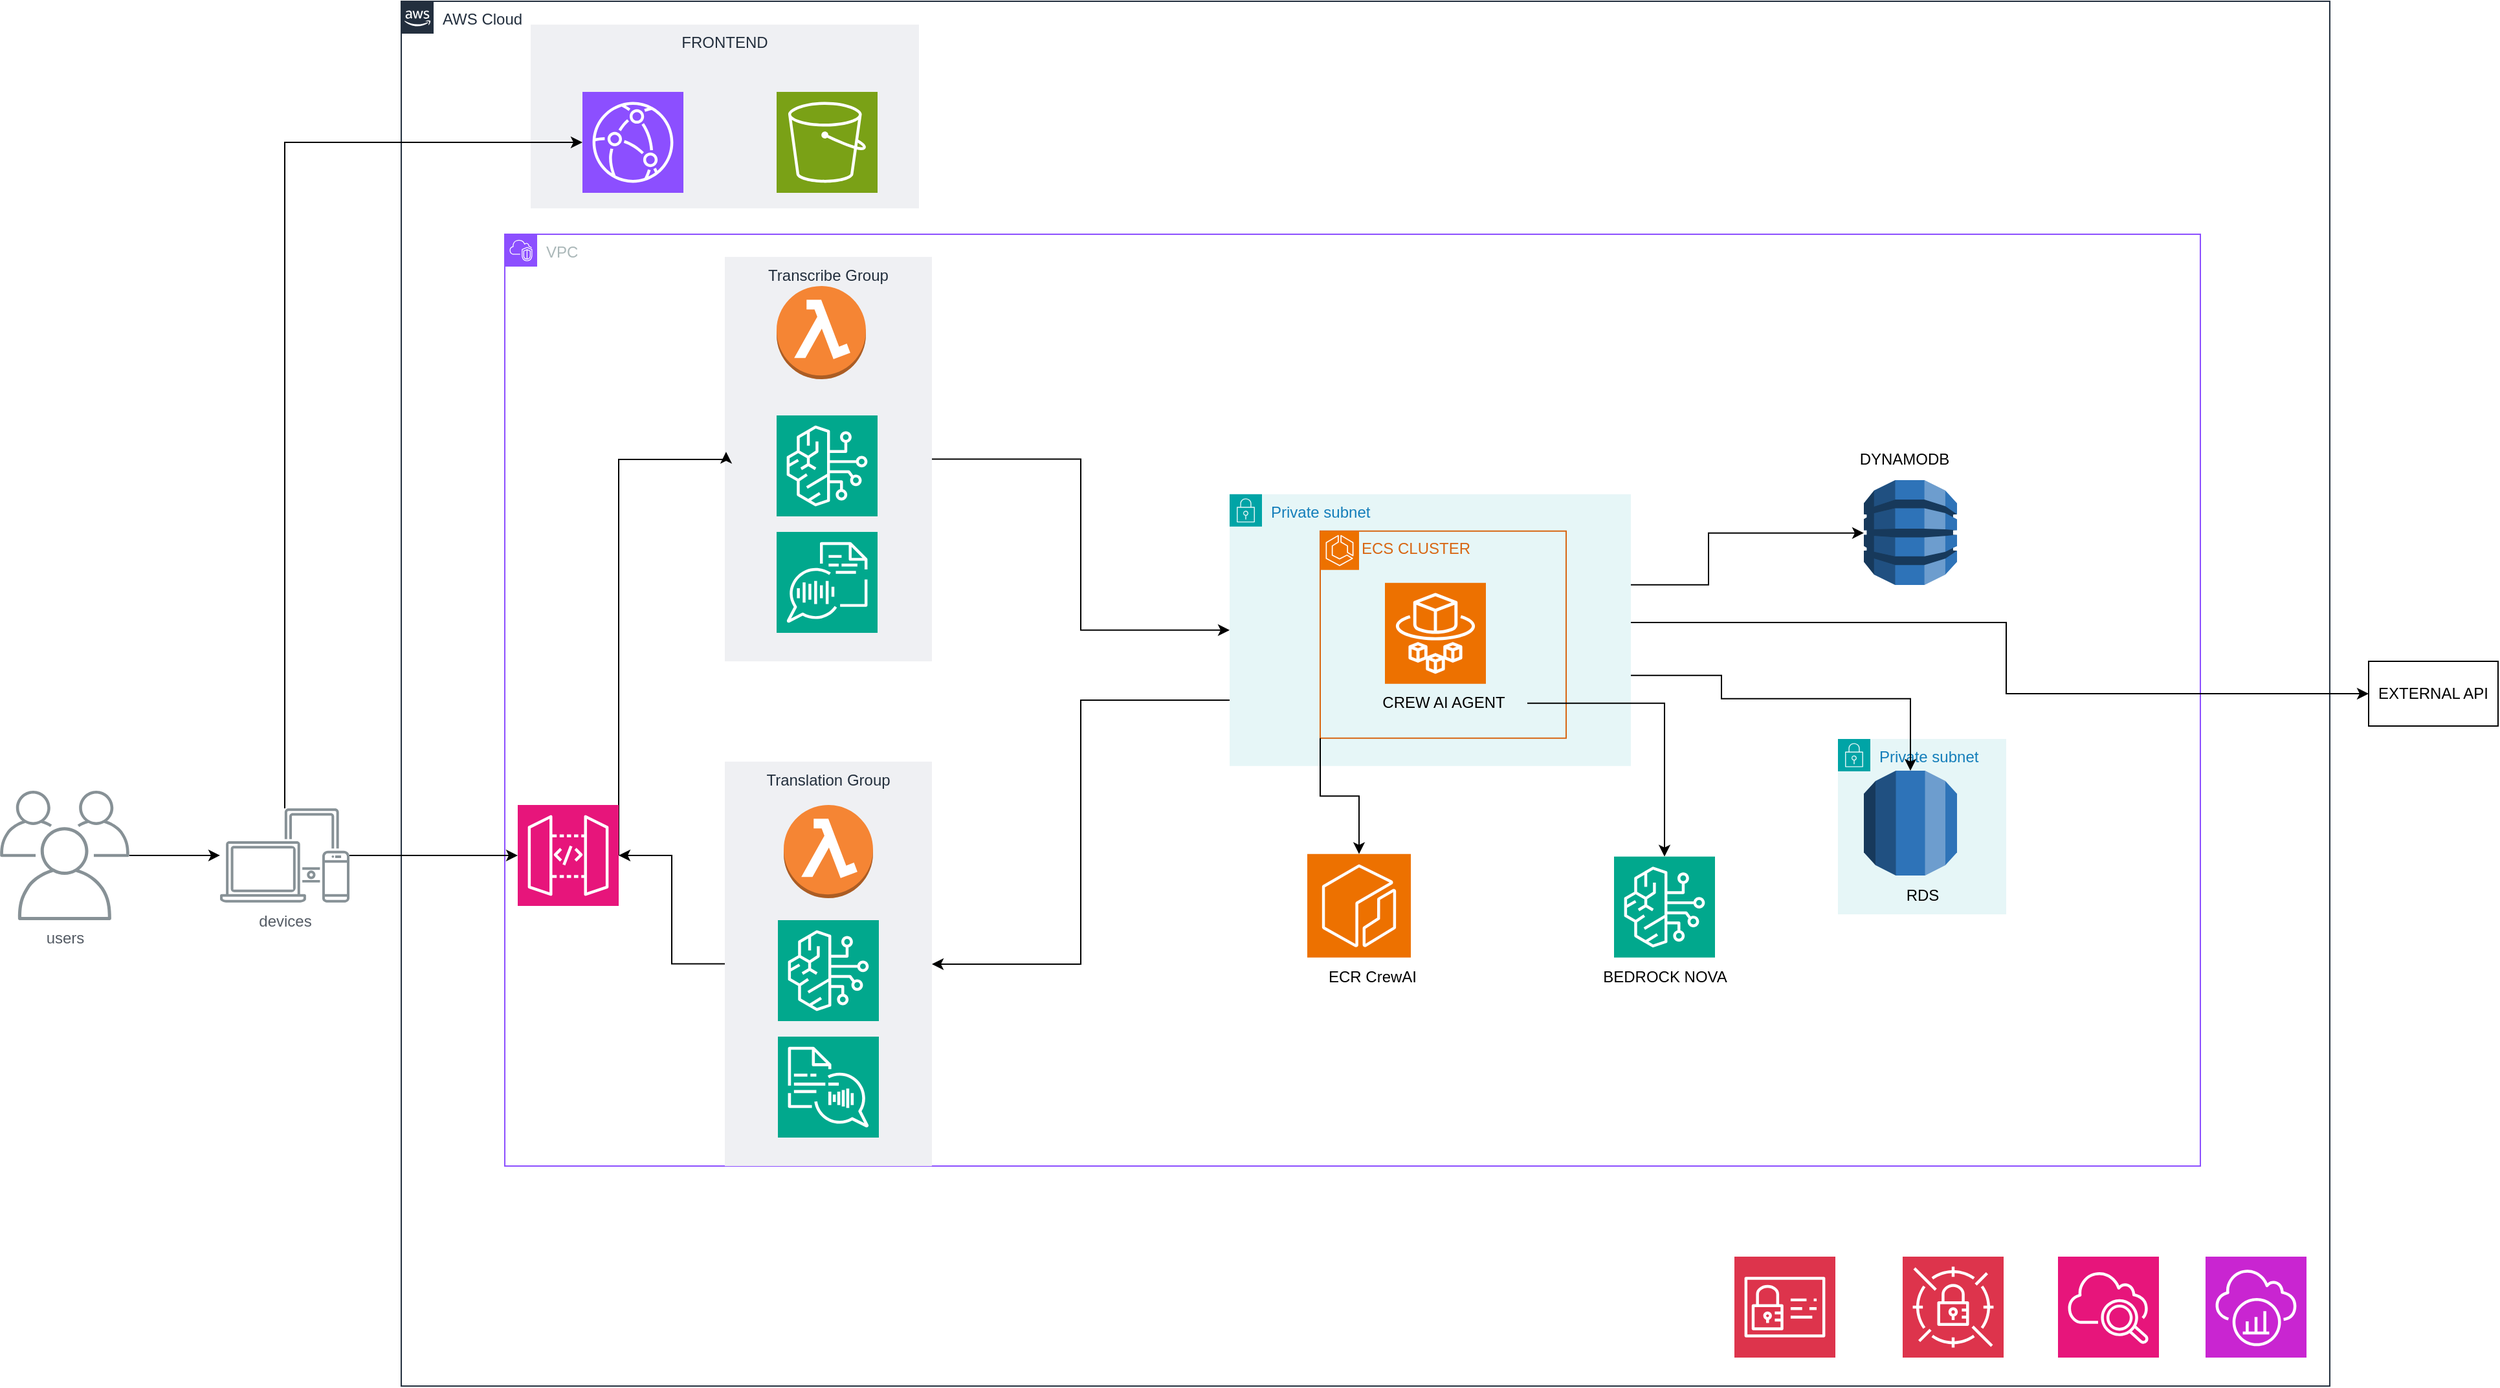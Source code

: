 <mxfile version="27.0.5">
  <diagram name="Página-1" id="4EkozkgEtxxzj5Qhaqsl">
    <mxGraphModel dx="2325" dy="831" grid="1" gridSize="10" guides="1" tooltips="1" connect="1" arrows="1" fold="1" page="1" pageScale="1" pageWidth="827" pageHeight="1169" math="0" shadow="0">
      <root>
        <mxCell id="0" />
        <mxCell id="1" parent="0" />
        <mxCell id="OFhxYfGw3C2y7uMmttlE-1" value="AWS Cloud" style="points=[[0,0],[0.25,0],[0.5,0],[0.75,0],[1,0],[1,0.25],[1,0.5],[1,0.75],[1,1],[0.75,1],[0.5,1],[0.25,1],[0,1],[0,0.75],[0,0.5],[0,0.25]];outlineConnect=0;gradientColor=none;html=1;whiteSpace=wrap;fontSize=12;fontStyle=0;container=1;pointerEvents=0;collapsible=0;recursiveResize=0;shape=mxgraph.aws4.group;grIcon=mxgraph.aws4.group_aws_cloud_alt;strokeColor=#232F3E;fillColor=none;verticalAlign=top;align=left;spacingLeft=30;fontColor=#232F3E;dashed=0;" vertex="1" parent="1">
          <mxGeometry x="320" y="70" width="1490" height="1070" as="geometry" />
        </mxCell>
        <mxCell id="OFhxYfGw3C2y7uMmttlE-23" value="VPC" style="points=[[0,0],[0.25,0],[0.5,0],[0.75,0],[1,0],[1,0.25],[1,0.5],[1,0.75],[1,1],[0.75,1],[0.5,1],[0.25,1],[0,1],[0,0.75],[0,0.5],[0,0.25]];outlineConnect=0;gradientColor=none;html=1;whiteSpace=wrap;fontSize=12;fontStyle=0;container=1;pointerEvents=0;collapsible=0;recursiveResize=0;shape=mxgraph.aws4.group;grIcon=mxgraph.aws4.group_vpc2;strokeColor=#8C4FFF;fillColor=none;verticalAlign=top;align=left;spacingLeft=30;fontColor=#AAB7B8;dashed=0;" vertex="1" parent="OFhxYfGw3C2y7uMmttlE-1">
          <mxGeometry x="80" y="180" width="1310" height="720" as="geometry" />
        </mxCell>
        <mxCell id="OFhxYfGw3C2y7uMmttlE-59" value="Private subnet" style="points=[[0,0],[0.25,0],[0.5,0],[0.75,0],[1,0],[1,0.25],[1,0.5],[1,0.75],[1,1],[0.75,1],[0.5,1],[0.25,1],[0,1],[0,0.75],[0,0.5],[0,0.25]];outlineConnect=0;gradientColor=none;html=1;whiteSpace=wrap;fontSize=12;fontStyle=0;container=1;pointerEvents=0;collapsible=0;recursiveResize=0;shape=mxgraph.aws4.group;grIcon=mxgraph.aws4.group_security_group;grStroke=0;strokeColor=#00A4A6;fillColor=#E6F6F7;verticalAlign=top;align=left;spacingLeft=30;fontColor=#147EBA;dashed=0;" vertex="1" parent="OFhxYfGw3C2y7uMmttlE-23">
          <mxGeometry x="1030" y="390" width="130" height="135.5" as="geometry" />
        </mxCell>
        <mxCell id="OFhxYfGw3C2y7uMmttlE-61" value="RDS" style="text;html=1;align=center;verticalAlign=middle;resizable=0;points=[];autosize=1;strokeColor=none;fillColor=none;" vertex="1" parent="OFhxYfGw3C2y7uMmttlE-59">
          <mxGeometry x="40" y="105.5" width="50" height="30" as="geometry" />
        </mxCell>
        <mxCell id="OFhxYfGw3C2y7uMmttlE-65" style="edgeStyle=orthogonalEdgeStyle;rounded=0;orthogonalLoop=1;jettySize=auto;html=1;" edge="1" parent="OFhxYfGw3C2y7uMmttlE-23" source="OFhxYfGw3C2y7uMmttlE-44" target="OFhxYfGw3C2y7uMmttlE-48">
          <mxGeometry relative="1" as="geometry" />
        </mxCell>
        <mxCell id="OFhxYfGw3C2y7uMmttlE-44" value="Transcribe Group" style="fillColor=#EFF0F3;strokeColor=none;dashed=0;verticalAlign=top;fontStyle=0;fontColor=#232F3D;whiteSpace=wrap;html=1;" vertex="1" parent="OFhxYfGw3C2y7uMmttlE-23">
          <mxGeometry x="170" y="17.5" width="160" height="312.5" as="geometry" />
        </mxCell>
        <mxCell id="OFhxYfGw3C2y7uMmttlE-63" style="edgeStyle=orthogonalEdgeStyle;rounded=0;orthogonalLoop=1;jettySize=auto;html=1;exitX=1;exitY=0.5;exitDx=0;exitDy=0;exitPerimeter=0;entryX=0.006;entryY=0.482;entryDx=0;entryDy=0;entryPerimeter=0;" edge="1" parent="OFhxYfGw3C2y7uMmttlE-23" source="OFhxYfGw3C2y7uMmttlE-28" target="OFhxYfGw3C2y7uMmttlE-44">
          <mxGeometry relative="1" as="geometry">
            <Array as="points">
              <mxPoint x="88" y="174" />
              <mxPoint x="171" y="174" />
            </Array>
          </mxGeometry>
        </mxCell>
        <mxCell id="OFhxYfGw3C2y7uMmttlE-28" value="" style="sketch=0;points=[[0,0,0],[0.25,0,0],[0.5,0,0],[0.75,0,0],[1,0,0],[0,1,0],[0.25,1,0],[0.5,1,0],[0.75,1,0],[1,1,0],[0,0.25,0],[0,0.5,0],[0,0.75,0],[1,0.25,0],[1,0.5,0],[1,0.75,0]];outlineConnect=0;fontColor=#232F3E;fillColor=#E7157B;strokeColor=#ffffff;dashed=0;verticalLabelPosition=bottom;verticalAlign=top;align=center;html=1;fontSize=12;fontStyle=0;aspect=fixed;shape=mxgraph.aws4.resourceIcon;resIcon=mxgraph.aws4.api_gateway;" vertex="1" parent="OFhxYfGw3C2y7uMmttlE-23">
          <mxGeometry x="10" y="441" width="78" height="78" as="geometry" />
        </mxCell>
        <mxCell id="OFhxYfGw3C2y7uMmttlE-29" value="" style="outlineConnect=0;dashed=0;verticalLabelPosition=bottom;verticalAlign=top;align=center;html=1;shape=mxgraph.aws3.lambda_function;fillColor=#F58534;gradientColor=none;" vertex="1" parent="OFhxYfGw3C2y7uMmttlE-23">
          <mxGeometry x="210" y="40" width="69" height="72" as="geometry" />
        </mxCell>
        <mxCell id="OFhxYfGw3C2y7uMmttlE-32" value="" style="sketch=0;points=[[0,0,0],[0.25,0,0],[0.5,0,0],[0.75,0,0],[1,0,0],[0,1,0],[0.25,1,0],[0.5,1,0],[0.75,1,0],[1,1,0],[0,0.25,0],[0,0.5,0],[0,0.75,0],[1,0.25,0],[1,0.5,0],[1,0.75,0]];outlineConnect=0;fontColor=#232F3E;fillColor=#01A88D;strokeColor=#ffffff;dashed=0;verticalLabelPosition=bottom;verticalAlign=top;align=center;html=1;fontSize=12;fontStyle=0;aspect=fixed;shape=mxgraph.aws4.resourceIcon;resIcon=mxgraph.aws4.bedrock;" vertex="1" parent="OFhxYfGw3C2y7uMmttlE-23">
          <mxGeometry x="210" y="140" width="78" height="78" as="geometry" />
        </mxCell>
        <mxCell id="OFhxYfGw3C2y7uMmttlE-37" value="" style="sketch=0;points=[[0,0,0],[0.25,0,0],[0.5,0,0],[0.75,0,0],[1,0,0],[0,1,0],[0.25,1,0],[0.5,1,0],[0.75,1,0],[1,1,0],[0,0.25,0],[0,0.5,0],[0,0.75,0],[1,0.25,0],[1,0.5,0],[1,0.75,0]];outlineConnect=0;fontColor=#232F3E;fillColor=#ED7100;strokeColor=#ffffff;dashed=0;verticalLabelPosition=bottom;verticalAlign=top;align=center;html=1;fontSize=12;fontStyle=0;aspect=fixed;shape=mxgraph.aws4.resourceIcon;resIcon=mxgraph.aws4.ecr;" vertex="1" parent="OFhxYfGw3C2y7uMmttlE-23">
          <mxGeometry x="620" y="478.87" width="80" height="80" as="geometry" />
        </mxCell>
        <mxCell id="OFhxYfGw3C2y7uMmttlE-40" value="" style="sketch=0;points=[[0,0,0],[0.25,0,0],[0.5,0,0],[0.75,0,0],[1,0,0],[0,1,0],[0.25,1,0],[0.5,1,0],[0.75,1,0],[1,1,0],[0,0.25,0],[0,0.5,0],[0,0.75,0],[1,0.25,0],[1,0.5,0],[1,0.75,0]];outlineConnect=0;fontColor=#232F3E;fillColor=#01A88D;strokeColor=#ffffff;dashed=0;verticalLabelPosition=bottom;verticalAlign=top;align=center;html=1;fontSize=12;fontStyle=0;aspect=fixed;shape=mxgraph.aws4.resourceIcon;resIcon=mxgraph.aws4.transcribe;" vertex="1" parent="OFhxYfGw3C2y7uMmttlE-23">
          <mxGeometry x="210" y="230" width="78" height="78" as="geometry" />
        </mxCell>
        <mxCell id="OFhxYfGw3C2y7uMmttlE-47" value="" style="group" vertex="1" connectable="0" parent="OFhxYfGw3C2y7uMmttlE-23">
          <mxGeometry x="831" y="480.87" width="130" height="108" as="geometry" />
        </mxCell>
        <mxCell id="OFhxYfGw3C2y7uMmttlE-17" value="" style="sketch=0;points=[[0,0,0],[0.25,0,0],[0.5,0,0],[0.75,0,0],[1,0,0],[0,1,0],[0.25,1,0],[0.5,1,0],[0.75,1,0],[1,1,0],[0,0.25,0],[0,0.5,0],[0,0.75,0],[1,0.25,0],[1,0.5,0],[1,0.75,0]];outlineConnect=0;fontColor=#232F3E;fillColor=#01A88D;strokeColor=#ffffff;dashed=0;verticalLabelPosition=bottom;verticalAlign=top;align=center;html=1;fontSize=12;fontStyle=0;aspect=fixed;shape=mxgraph.aws4.resourceIcon;resIcon=mxgraph.aws4.bedrock;" vertex="1" parent="OFhxYfGw3C2y7uMmttlE-47">
          <mxGeometry x="26" width="78" height="78" as="geometry" />
        </mxCell>
        <mxCell id="OFhxYfGw3C2y7uMmttlE-43" value="BEDROCK NOVA" style="text;html=1;align=center;verticalAlign=middle;resizable=0;points=[];autosize=1;strokeColor=none;fillColor=none;" vertex="1" parent="OFhxYfGw3C2y7uMmttlE-47">
          <mxGeometry y="78" width="130" height="30" as="geometry" />
        </mxCell>
        <mxCell id="OFhxYfGw3C2y7uMmttlE-16" value="" style="outlineConnect=0;dashed=0;verticalLabelPosition=bottom;verticalAlign=top;align=center;html=1;shape=mxgraph.aws3.dynamo_db;fillColor=#2E73B8;gradientColor=none;" vertex="1" parent="OFhxYfGw3C2y7uMmttlE-23">
          <mxGeometry x="1050" y="190" width="72" height="81" as="geometry" />
        </mxCell>
        <mxCell id="OFhxYfGw3C2y7uMmttlE-27" value="" style="outlineConnect=0;dashed=0;verticalLabelPosition=bottom;verticalAlign=top;align=center;html=1;shape=mxgraph.aws3.rds;fillColor=#2E73B8;gradientColor=none;" vertex="1" parent="OFhxYfGw3C2y7uMmttlE-23">
          <mxGeometry x="1050" y="414.5" width="72" height="81" as="geometry" />
        </mxCell>
        <mxCell id="OFhxYfGw3C2y7uMmttlE-54" style="edgeStyle=orthogonalEdgeStyle;rounded=0;orthogonalLoop=1;jettySize=auto;html=1;" edge="1" parent="OFhxYfGw3C2y7uMmttlE-23" source="OFhxYfGw3C2y7uMmttlE-48" target="OFhxYfGw3C2y7uMmttlE-16">
          <mxGeometry relative="1" as="geometry">
            <Array as="points">
              <mxPoint x="930" y="270.87" />
              <mxPoint x="930" y="230.87" />
            </Array>
          </mxGeometry>
        </mxCell>
        <mxCell id="OFhxYfGw3C2y7uMmttlE-55" style="edgeStyle=orthogonalEdgeStyle;rounded=0;orthogonalLoop=1;jettySize=auto;html=1;" edge="1" parent="OFhxYfGw3C2y7uMmttlE-23" source="OFhxYfGw3C2y7uMmttlE-48" target="OFhxYfGw3C2y7uMmttlE-27">
          <mxGeometry relative="1" as="geometry">
            <Array as="points">
              <mxPoint x="940" y="340.87" />
              <mxPoint x="940" y="358.87" />
            </Array>
          </mxGeometry>
        </mxCell>
        <mxCell id="OFhxYfGw3C2y7uMmttlE-69" style="edgeStyle=orthogonalEdgeStyle;rounded=0;orthogonalLoop=1;jettySize=auto;html=1;" edge="1" parent="OFhxYfGw3C2y7uMmttlE-23" source="OFhxYfGw3C2y7uMmttlE-48" target="OFhxYfGw3C2y7uMmttlE-51">
          <mxGeometry relative="1" as="geometry">
            <Array as="points">
              <mxPoint x="445" y="360" />
              <mxPoint x="445" y="564" />
            </Array>
          </mxGeometry>
        </mxCell>
        <mxCell id="OFhxYfGw3C2y7uMmttlE-48" value="Private subnet" style="points=[[0,0],[0.25,0],[0.5,0],[0.75,0],[1,0],[1,0.25],[1,0.5],[1,0.75],[1,1],[0.75,1],[0.5,1],[0.25,1],[0,1],[0,0.75],[0,0.5],[0,0.25]];outlineConnect=0;gradientColor=none;html=1;whiteSpace=wrap;fontSize=12;fontStyle=0;container=1;pointerEvents=0;collapsible=0;recursiveResize=0;shape=mxgraph.aws4.group;grIcon=mxgraph.aws4.group_security_group;grStroke=0;strokeColor=#00A4A6;fillColor=#E6F6F7;verticalAlign=top;align=left;spacingLeft=30;fontColor=#147EBA;dashed=0;" vertex="1" parent="OFhxYfGw3C2y7uMmttlE-23">
          <mxGeometry x="560" y="200.87" width="310" height="210" as="geometry" />
        </mxCell>
        <mxCell id="OFhxYfGw3C2y7uMmttlE-35" value="ECS CLUSTER" style="points=[[0,0],[0.25,0],[0.5,0],[0.75,0],[1,0],[1,0.25],[1,0.5],[1,0.75],[1,1],[0.75,1],[0.5,1],[0.25,1],[0,1],[0,0.75],[0,0.5],[0,0.25]];outlineConnect=0;gradientColor=none;html=1;whiteSpace=wrap;fontSize=12;fontStyle=0;container=1;pointerEvents=0;collapsible=0;recursiveResize=0;shape=mxgraph.aws4.group;grIcon=mxgraph.aws4.group_ec2_instance_contents;strokeColor=#D86613;fillColor=none;verticalAlign=top;align=left;spacingLeft=30;fontColor=#D86613;dashed=0;" vertex="1" parent="OFhxYfGw3C2y7uMmttlE-48">
          <mxGeometry x="70" y="28.5" width="190" height="160" as="geometry" />
        </mxCell>
        <mxCell id="OFhxYfGw3C2y7uMmttlE-30" value="" style="sketch=0;points=[[0,0,0],[0.25,0,0],[0.5,0,0],[0.75,0,0],[1,0,0],[0,1,0],[0.25,1,0],[0.5,1,0],[0.75,1,0],[1,1,0],[0,0.25,0],[0,0.5,0],[0,0.75,0],[1,0.25,0],[1,0.5,0],[1,0.75,0]];outlineConnect=0;fontColor=#232F3E;fillColor=#ED7100;strokeColor=#ffffff;dashed=0;verticalLabelPosition=bottom;verticalAlign=top;align=center;html=1;fontSize=12;fontStyle=0;aspect=fixed;shape=mxgraph.aws4.resourceIcon;resIcon=mxgraph.aws4.ecs;" vertex="1" parent="OFhxYfGw3C2y7uMmttlE-35">
          <mxGeometry width="30" height="30" as="geometry" />
        </mxCell>
        <mxCell id="OFhxYfGw3C2y7uMmttlE-41" value="CREW AI AGENT" style="text;html=1;align=center;verticalAlign=middle;resizable=0;points=[];autosize=1;strokeColor=none;fillColor=none;" vertex="1" parent="OFhxYfGw3C2y7uMmttlE-35">
          <mxGeometry x="30" y="118" width="130" height="30" as="geometry" />
        </mxCell>
        <mxCell id="OFhxYfGw3C2y7uMmttlE-36" value="" style="sketch=0;points=[[0,0,0],[0.25,0,0],[0.5,0,0],[0.75,0,0],[1,0,0],[0,1,0],[0.25,1,0],[0.5,1,0],[0.75,1,0],[1,1,0],[0,0.25,0],[0,0.5,0],[0,0.75,0],[1,0.25,0],[1,0.5,0],[1,0.75,0]];outlineConnect=0;fontColor=#232F3E;fillColor=#ED7100;strokeColor=#ffffff;dashed=0;verticalLabelPosition=bottom;verticalAlign=top;align=center;html=1;fontSize=12;fontStyle=0;aspect=fixed;shape=mxgraph.aws4.resourceIcon;resIcon=mxgraph.aws4.fargate;" vertex="1" parent="OFhxYfGw3C2y7uMmttlE-35">
          <mxGeometry x="50" y="40" width="78" height="78" as="geometry" />
        </mxCell>
        <mxCell id="OFhxYfGw3C2y7uMmttlE-53" value="ECR CrewAI" style="text;html=1;align=center;verticalAlign=middle;resizable=0;points=[];autosize=1;strokeColor=none;fillColor=none;" vertex="1" parent="OFhxYfGw3C2y7uMmttlE-23">
          <mxGeometry x="620" y="558.87" width="100" height="30" as="geometry" />
        </mxCell>
        <mxCell id="OFhxYfGw3C2y7uMmttlE-57" style="edgeStyle=orthogonalEdgeStyle;rounded=0;orthogonalLoop=1;jettySize=auto;html=1;exitX=0;exitY=1;exitDx=0;exitDy=0;" edge="1" parent="OFhxYfGw3C2y7uMmttlE-23" source="OFhxYfGw3C2y7uMmttlE-35" target="OFhxYfGw3C2y7uMmttlE-37">
          <mxGeometry relative="1" as="geometry">
            <mxPoint x="725" y="389.87" as="sourcePoint" />
          </mxGeometry>
        </mxCell>
        <mxCell id="OFhxYfGw3C2y7uMmttlE-58" style="edgeStyle=orthogonalEdgeStyle;rounded=0;orthogonalLoop=1;jettySize=auto;html=1;" edge="1" parent="OFhxYfGw3C2y7uMmttlE-23" source="OFhxYfGw3C2y7uMmttlE-41" target="OFhxYfGw3C2y7uMmttlE-17">
          <mxGeometry relative="1" as="geometry" />
        </mxCell>
        <mxCell id="OFhxYfGw3C2y7uMmttlE-64" value="" style="group" vertex="1" connectable="0" parent="OFhxYfGw3C2y7uMmttlE-23">
          <mxGeometry x="170" y="407.5" width="160" height="312.5" as="geometry" />
        </mxCell>
        <mxCell id="OFhxYfGw3C2y7uMmttlE-51" value="Translation Group" style="fillColor=#EFF0F3;strokeColor=none;dashed=0;verticalAlign=top;fontStyle=0;fontColor=#232F3D;whiteSpace=wrap;html=1;" vertex="1" parent="OFhxYfGw3C2y7uMmttlE-64">
          <mxGeometry width="160" height="312.5" as="geometry" />
        </mxCell>
        <mxCell id="OFhxYfGw3C2y7uMmttlE-38" value="" style="sketch=0;points=[[0,0,0],[0.25,0,0],[0.5,0,0],[0.75,0,0],[1,0,0],[0,1,0],[0.25,1,0],[0.5,1,0],[0.75,1,0],[1,1,0],[0,0.25,0],[0,0.5,0],[0,0.75,0],[1,0.25,0],[1,0.5,0],[1,0.75,0]];outlineConnect=0;fontColor=#232F3E;fillColor=#01A88D;strokeColor=#ffffff;dashed=0;verticalLabelPosition=bottom;verticalAlign=top;align=center;html=1;fontSize=12;fontStyle=0;aspect=fixed;shape=mxgraph.aws4.resourceIcon;resIcon=mxgraph.aws4.bedrock;" vertex="1" parent="OFhxYfGw3C2y7uMmttlE-64">
          <mxGeometry x="41" y="122.5" width="78" height="78" as="geometry" />
        </mxCell>
        <mxCell id="OFhxYfGw3C2y7uMmttlE-39" value="" style="sketch=0;points=[[0,0,0],[0.25,0,0],[0.5,0,0],[0.75,0,0],[1,0,0],[0,1,0],[0.25,1,0],[0.5,1,0],[0.75,1,0],[1,1,0],[0,0.25,0],[0,0.5,0],[0,0.75,0],[1,0.25,0],[1,0.5,0],[1,0.75,0]];outlineConnect=0;fontColor=#232F3E;fillColor=#01A88D;strokeColor=#ffffff;dashed=0;verticalLabelPosition=bottom;verticalAlign=top;align=center;html=1;fontSize=12;fontStyle=0;aspect=fixed;shape=mxgraph.aws4.resourceIcon;resIcon=mxgraph.aws4.polly;" vertex="1" parent="OFhxYfGw3C2y7uMmttlE-64">
          <mxGeometry x="41" y="212.5" width="78" height="78" as="geometry" />
        </mxCell>
        <mxCell id="OFhxYfGw3C2y7uMmttlE-62" value="" style="outlineConnect=0;dashed=0;verticalLabelPosition=bottom;verticalAlign=top;align=center;html=1;shape=mxgraph.aws3.lambda_function;fillColor=#F58534;gradientColor=none;" vertex="1" parent="OFhxYfGw3C2y7uMmttlE-64">
          <mxGeometry x="45.5" y="33.5" width="69" height="72" as="geometry" />
        </mxCell>
        <mxCell id="OFhxYfGw3C2y7uMmttlE-70" style="edgeStyle=orthogonalEdgeStyle;rounded=0;orthogonalLoop=1;jettySize=auto;html=1;" edge="1" parent="OFhxYfGw3C2y7uMmttlE-23" source="OFhxYfGw3C2y7uMmttlE-51" target="OFhxYfGw3C2y7uMmttlE-28">
          <mxGeometry relative="1" as="geometry" />
        </mxCell>
        <mxCell id="OFhxYfGw3C2y7uMmttlE-46" value="FRONTEND" style="fillColor=#EFF0F3;strokeColor=none;dashed=0;verticalAlign=top;fontStyle=0;fontColor=#232F3D;whiteSpace=wrap;html=1;" vertex="1" parent="OFhxYfGw3C2y7uMmttlE-1">
          <mxGeometry x="100" y="18" width="300" height="142" as="geometry" />
        </mxCell>
        <mxCell id="OFhxYfGw3C2y7uMmttlE-9" value="" style="sketch=0;points=[[0,0,0],[0.25,0,0],[0.5,0,0],[0.75,0,0],[1,0,0],[0,1,0],[0.25,1,0],[0.5,1,0],[0.75,1,0],[1,1,0],[0,0.25,0],[0,0.5,0],[0,0.75,0],[1,0.25,0],[1,0.5,0],[1,0.75,0]];outlineConnect=0;fontColor=#232F3E;fillColor=#DD344C;strokeColor=#ffffff;dashed=0;verticalLabelPosition=bottom;verticalAlign=top;align=center;html=1;fontSize=12;fontStyle=0;aspect=fixed;shape=mxgraph.aws4.resourceIcon;resIcon=mxgraph.aws4.identity_and_access_management;" vertex="1" parent="OFhxYfGw3C2y7uMmttlE-1">
          <mxGeometry x="1030" y="970" width="78" height="78" as="geometry" />
        </mxCell>
        <mxCell id="OFhxYfGw3C2y7uMmttlE-10" value="" style="sketch=0;points=[[0,0,0],[0.25,0,0],[0.5,0,0],[0.75,0,0],[1,0,0],[0,1,0],[0.25,1,0],[0.5,1,0],[0.75,1,0],[1,1,0],[0,0.25,0],[0,0.5,0],[0,0.75,0],[1,0.25,0],[1,0.5,0],[1,0.75,0]];outlineConnect=0;fontColor=#232F3E;fillColor=#DD344C;strokeColor=#ffffff;dashed=0;verticalLabelPosition=bottom;verticalAlign=top;align=center;html=1;fontSize=12;fontStyle=0;aspect=fixed;shape=mxgraph.aws4.resourceIcon;resIcon=mxgraph.aws4.secrets_manager;" vertex="1" parent="OFhxYfGw3C2y7uMmttlE-1">
          <mxGeometry x="1160" y="970" width="78" height="78" as="geometry" />
        </mxCell>
        <mxCell id="OFhxYfGw3C2y7uMmttlE-22" value="" style="sketch=0;points=[[0,0,0],[0.25,0,0],[0.5,0,0],[0.75,0,0],[1,0,0],[0,1,0],[0.25,1,0],[0.5,1,0],[0.75,1,0],[1,1,0],[0,0.25,0],[0,0.5,0],[0,0.75,0],[1,0.25,0],[1,0.5,0],[1,0.75,0]];points=[[0,0,0],[0.25,0,0],[0.5,0,0],[0.75,0,0],[1,0,0],[0,1,0],[0.25,1,0],[0.5,1,0],[0.75,1,0],[1,1,0],[0,0.25,0],[0,0.5,0],[0,0.75,0],[1,0.25,0],[1,0.5,0],[1,0.75,0]];outlineConnect=0;fontColor=#232F3E;fillColor=#E7157B;strokeColor=#ffffff;dashed=0;verticalLabelPosition=bottom;verticalAlign=top;align=center;html=1;fontSize=12;fontStyle=0;aspect=fixed;shape=mxgraph.aws4.resourceIcon;resIcon=mxgraph.aws4.cloudwatch_2;" vertex="1" parent="OFhxYfGw3C2y7uMmttlE-1">
          <mxGeometry x="1280" y="970" width="78" height="78" as="geometry" />
        </mxCell>
        <mxCell id="OFhxYfGw3C2y7uMmttlE-33" value="" style="sketch=0;points=[[0,0,0],[0.25,0,0],[0.5,0,0],[0.75,0,0],[1,0,0],[0,1,0],[0.25,1,0],[0.5,1,0],[0.75,1,0],[1,1,0],[0,0.25,0],[0,0.5,0],[0,0.75,0],[1,0.25,0],[1,0.5,0],[1,0.75,0]];outlineConnect=0;fontColor=#232F3E;fillColor=#C925D1;strokeColor=#ffffff;dashed=0;verticalLabelPosition=bottom;verticalAlign=top;align=center;html=1;fontSize=12;fontStyle=0;aspect=fixed;shape=mxgraph.aws4.resourceIcon;resIcon=mxgraph.aws4.xray;" vertex="1" parent="OFhxYfGw3C2y7uMmttlE-1">
          <mxGeometry x="1394" y="970" width="78" height="78" as="geometry" />
        </mxCell>
        <mxCell id="OFhxYfGw3C2y7uMmttlE-20" value="" style="sketch=0;points=[[0,0,0],[0.25,0,0],[0.5,0,0],[0.75,0,0],[1,0,0],[0,1,0],[0.25,1,0],[0.5,1,0],[0.75,1,0],[1,1,0],[0,0.25,0],[0,0.5,0],[0,0.75,0],[1,0.25,0],[1,0.5,0],[1,0.75,0]];outlineConnect=0;fontColor=#232F3E;fillColor=#8C4FFF;strokeColor=#ffffff;dashed=0;verticalLabelPosition=bottom;verticalAlign=top;align=center;html=1;fontSize=12;fontStyle=0;aspect=fixed;shape=mxgraph.aws4.resourceIcon;resIcon=mxgraph.aws4.cloudfront;" vertex="1" parent="OFhxYfGw3C2y7uMmttlE-1">
          <mxGeometry x="140" y="70" width="78" height="78" as="geometry" />
        </mxCell>
        <mxCell id="OFhxYfGw3C2y7uMmttlE-21" value="" style="sketch=0;points=[[0,0,0],[0.25,0,0],[0.5,0,0],[0.75,0,0],[1,0,0],[0,1,0],[0.25,1,0],[0.5,1,0],[0.75,1,0],[1,1,0],[0,0.25,0],[0,0.5,0],[0,0.75,0],[1,0.25,0],[1,0.5,0],[1,0.75,0]];outlineConnect=0;fontColor=#232F3E;fillColor=#7AA116;strokeColor=#ffffff;dashed=0;verticalLabelPosition=bottom;verticalAlign=top;align=center;html=1;fontSize=12;fontStyle=0;aspect=fixed;shape=mxgraph.aws4.resourceIcon;resIcon=mxgraph.aws4.s3;" vertex="1" parent="OFhxYfGw3C2y7uMmttlE-1">
          <mxGeometry x="290" y="70" width="78" height="78" as="geometry" />
        </mxCell>
        <mxCell id="OFhxYfGw3C2y7uMmttlE-19" style="edgeStyle=orthogonalEdgeStyle;rounded=0;orthogonalLoop=1;jettySize=auto;html=1;" edge="1" parent="1" source="OFhxYfGw3C2y7uMmttlE-12" target="OFhxYfGw3C2y7uMmttlE-18">
          <mxGeometry relative="1" as="geometry" />
        </mxCell>
        <mxCell id="OFhxYfGw3C2y7uMmttlE-12" value="users" style="sketch=0;outlineConnect=0;gradientColor=none;fontColor=#545B64;strokeColor=none;fillColor=#879196;dashed=0;verticalLabelPosition=bottom;verticalAlign=top;align=center;html=1;fontSize=12;fontStyle=0;aspect=fixed;shape=mxgraph.aws4.illustration_users;pointerEvents=1" vertex="1" parent="1">
          <mxGeometry x="10" y="680" width="100" height="100" as="geometry" />
        </mxCell>
        <mxCell id="OFhxYfGw3C2y7uMmttlE-31" style="rounded=0;orthogonalLoop=1;jettySize=auto;html=1;entryX=0;entryY=0.5;entryDx=0;entryDy=0;entryPerimeter=0;" edge="1" parent="1" source="OFhxYfGw3C2y7uMmttlE-18" target="OFhxYfGw3C2y7uMmttlE-28">
          <mxGeometry relative="1" as="geometry">
            <mxPoint x="340" y="451.5" as="targetPoint" />
          </mxGeometry>
        </mxCell>
        <mxCell id="OFhxYfGw3C2y7uMmttlE-18" value="devices" style="sketch=0;outlineConnect=0;gradientColor=none;fontColor=#545B64;strokeColor=none;fillColor=#879196;dashed=0;verticalLabelPosition=bottom;verticalAlign=top;align=center;html=1;fontSize=12;fontStyle=0;aspect=fixed;shape=mxgraph.aws4.illustration_devices;pointerEvents=1" vertex="1" parent="1">
          <mxGeometry x="180" y="693.5" width="100" height="73" as="geometry" />
        </mxCell>
        <mxCell id="OFhxYfGw3C2y7uMmttlE-42" style="edgeStyle=orthogonalEdgeStyle;rounded=0;orthogonalLoop=1;jettySize=auto;html=1;entryX=0;entryY=0.5;entryDx=0;entryDy=0;entryPerimeter=0;" edge="1" parent="1" source="OFhxYfGw3C2y7uMmttlE-18" target="OFhxYfGw3C2y7uMmttlE-20">
          <mxGeometry relative="1" as="geometry">
            <Array as="points">
              <mxPoint x="230" y="179" />
            </Array>
          </mxGeometry>
        </mxCell>
        <mxCell id="OFhxYfGw3C2y7uMmttlE-52" value="EXTERNAL API" style="html=1;dashed=0;whiteSpace=wrap;" vertex="1" parent="1">
          <mxGeometry x="1840" y="580" width="100" height="50" as="geometry" />
        </mxCell>
        <mxCell id="OFhxYfGw3C2y7uMmttlE-56" style="edgeStyle=orthogonalEdgeStyle;rounded=0;orthogonalLoop=1;jettySize=auto;html=1;entryX=0;entryY=0.5;entryDx=0;entryDy=0;" edge="1" parent="1" source="OFhxYfGw3C2y7uMmttlE-48" target="OFhxYfGw3C2y7uMmttlE-52">
          <mxGeometry relative="1" as="geometry">
            <Array as="points">
              <mxPoint x="1125" y="550" />
              <mxPoint x="1560" y="550" />
              <mxPoint x="1560" y="605" />
            </Array>
          </mxGeometry>
        </mxCell>
        <mxCell id="OFhxYfGw3C2y7uMmttlE-68" value="DYNAMODB" style="text;html=1;align=center;verticalAlign=middle;resizable=0;points=[];autosize=1;strokeColor=none;fillColor=none;" vertex="1" parent="1">
          <mxGeometry x="1431" y="409" width="100" height="30" as="geometry" />
        </mxCell>
      </root>
    </mxGraphModel>
  </diagram>
</mxfile>
